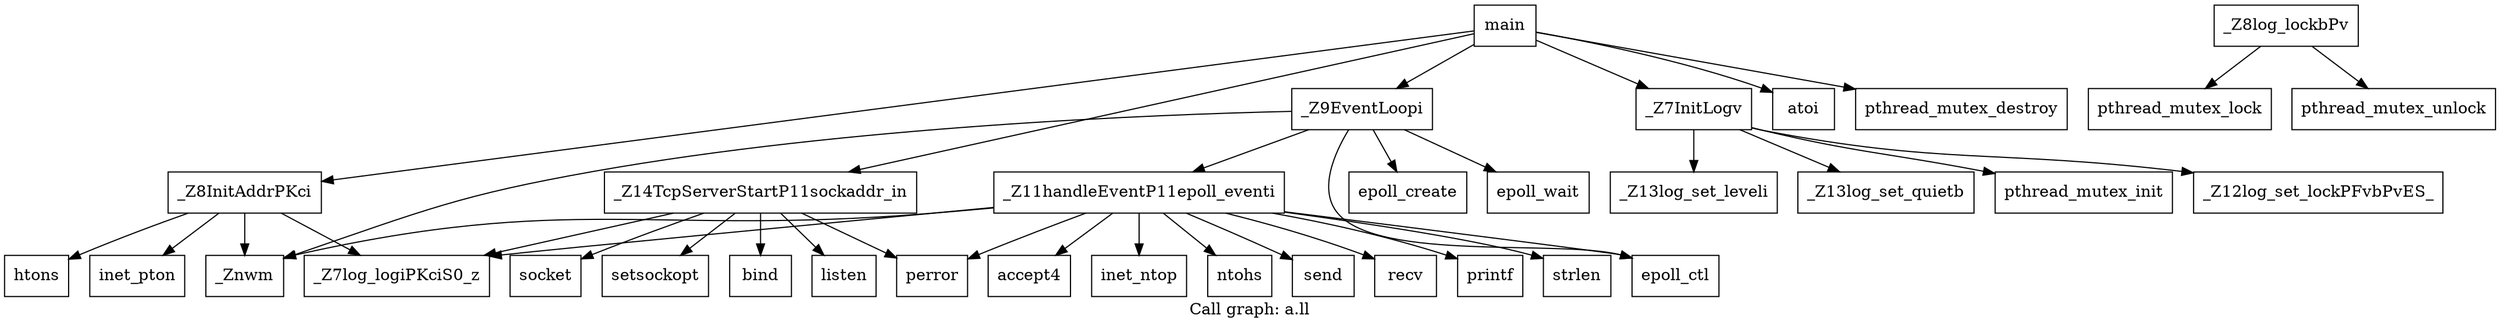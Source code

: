 digraph "Call graph: a.ll" {
	label="Call graph: a.ll";

	Node0x17bc210 [shape=record,label="{_Z8InitAddrPKci}"];
	Node0x17bc210 -> Node0x17bc2c0;
	Node0x17bc210 -> Node0x17bc780;
	Node0x17bc210 -> Node0x17bc860;
	Node0x17bc210 -> Node0x17bc990;
	Node0x17bc2c0 [shape=record,label="{_Znwm}"];
	Node0x17bc860 [shape=record,label="{inet_pton}"];
	Node0x17bc780 [shape=record,label="{htons}"];
	Node0x17bc990 [shape=record,label="{_Z7log_logiPKciS0_z}"];
	Node0x17bcc70 [shape=record,label="{_Z14TcpServerStartP11sockaddr_in}"];
	Node0x17bcc70 -> Node0x17bccf0;
	Node0x17bcc70 -> Node0x17bcda0;
	Node0x17bcc70 -> Node0x17bce20;
	Node0x17bcc70 -> Node0x17bcea0;
	Node0x17bcc70 -> Node0x17bc990;
	Node0x17bcc70 -> Node0x17bd070;
	Node0x17bccf0 [shape=record,label="{socket}"];
	Node0x17bcea0 [shape=record,label="{bind}"];
	Node0x17bcda0 [shape=record,label="{perror}"];
	Node0x17bce20 [shape=record,label="{setsockopt}"];
	Node0x17bd070 [shape=record,label="{listen}"];
	Node0x17bd440 [shape=record,label="{_Z11handleEventP11epoll_eventi}"];
	Node0x17bd440 -> Node0x17bd4c0;
	Node0x17bd440 -> Node0x17bcda0;
	Node0x17bd440 -> Node0x17bd570;
	Node0x17bd440 -> Node0x17bd5f0;
	Node0x17bd440 -> Node0x17bc990;
	Node0x17bd440 -> Node0x17bc2c0;
	Node0x17bd440 -> Node0x17bd670;
	Node0x17bd440 -> Node0x17bdb00;
	Node0x17bd440 -> Node0x17bd6f0;
	Node0x17bd440 -> Node0x17bda00;
	Node0x17bd440 -> Node0x17bda80;
	Node0x17bd4c0 [shape=record,label="{accept4}"];
	Node0x17bd570 [shape=record,label="{inet_ntop}"];
	Node0x17bd5f0 [shape=record,label="{ntohs}"];
	Node0x17bd670 [shape=record,label="{epoll_ctl}"];
	Node0x17bd6f0 [shape=record,label="{recv}"];
	Node0x17bda00 [shape=record,label="{printf}"];
	Node0x17bda80 [shape=record,label="{strlen}"];
	Node0x17bdb00 [shape=record,label="{send}"];
	Node0x17be1e0 [shape=record,label="{_Z9EventLoopi}"];
	Node0x17be1e0 -> Node0x17be260;
	Node0x17be1e0 -> Node0x17bc2c0;
	Node0x17be1e0 -> Node0x17bd670;
	Node0x17be1e0 -> Node0x17be310;
	Node0x17be1e0 -> Node0x17bd440;
	Node0x17be260 [shape=record,label="{epoll_create}"];
	Node0x17be310 [shape=record,label="{epoll_wait}"];
	Node0x17be3c0 [shape=record,label="{main}"];
	Node0x17be3c0 -> Node0x17be440;
	Node0x17be3c0 -> Node0x17be4f0;
	Node0x17be3c0 -> Node0x17bc210;
	Node0x17be3c0 -> Node0x17bcc70;
	Node0x17be3c0 -> Node0x17be1e0;
	Node0x17be3c0 -> Node0x17be6c0;
	Node0x17be440 [shape=record,label="{_Z7InitLogv}"];
	Node0x17be440 -> Node0x17be740;
	Node0x17be440 -> Node0x17be7c0;
	Node0x17be440 -> Node0x17be840;
	Node0x17be440 -> Node0x17be8c0;
	Node0x17be4f0 [shape=record,label="{atoi}"];
	Node0x17be6c0 [shape=record,label="{pthread_mutex_destroy}"];
	Node0x17be740 [shape=record,label="{_Z13log_set_leveli}"];
	Node0x17be7c0 [shape=record,label="{_Z13log_set_quietb}"];
	Node0x17be840 [shape=record,label="{pthread_mutex_init}"];
	Node0x17be970 [shape=record,label="{_Z8log_lockbPv}"];
	Node0x17be970 -> Node0x17be9f0;
	Node0x17be970 -> Node0x17beaa0;
	Node0x17be8c0 [shape=record,label="{_Z12log_set_lockPFvbPvES_}"];
	Node0x17be9f0 [shape=record,label="{pthread_mutex_lock}"];
	Node0x17beaa0 [shape=record,label="{pthread_mutex_unlock}"];
}

